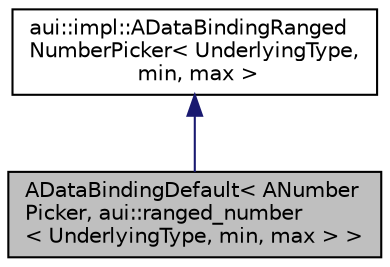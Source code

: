 digraph "ADataBindingDefault&lt; ANumberPicker, aui::ranged_number&lt; UnderlyingType, min, max &gt; &gt;"
{
 // LATEX_PDF_SIZE
  edge [fontname="Helvetica",fontsize="10",labelfontname="Helvetica",labelfontsize="10"];
  node [fontname="Helvetica",fontsize="10",shape=record];
  Node1 [label="ADataBindingDefault\< ANumber\lPicker, aui::ranged_number\l\< UnderlyingType, min, max \> \>",height=0.2,width=0.4,color="black", fillcolor="grey75", style="filled", fontcolor="black",tooltip=" "];
  Node2 -> Node1 [dir="back",color="midnightblue",fontsize="10",style="solid",fontname="Helvetica"];
  Node2 [label="aui::impl::ADataBindingRanged\lNumberPicker\< UnderlyingType,\l min, max \>",height=0.2,width=0.4,color="black", fillcolor="white", style="filled",URL="$structaui_1_1impl_1_1ADataBindingRangedNumberPicker.html",tooltip=" "];
}

